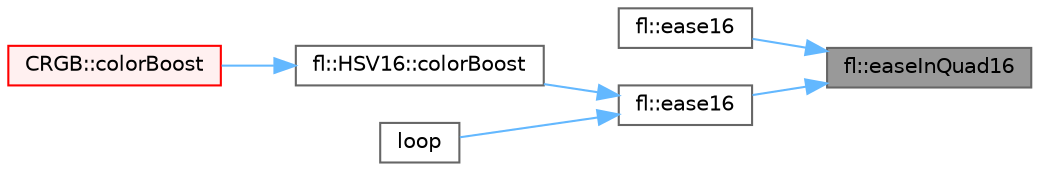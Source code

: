 digraph "fl::easeInQuad16"
{
 // INTERACTIVE_SVG=YES
 // LATEX_PDF_SIZE
  bgcolor="transparent";
  edge [fontname=Helvetica,fontsize=10,labelfontname=Helvetica,labelfontsize=10];
  node [fontname=Helvetica,fontsize=10,shape=box,height=0.2,width=0.4];
  rankdir="RL";
  Node1 [id="Node000001",label="fl::easeInQuad16",height=0.2,width=0.4,color="gray40", fillcolor="grey60", style="filled", fontcolor="black",tooltip="16-bit quadratic ease-in function Takes an input value 0-65535 and returns an eased value 0-65535"];
  Node1 -> Node2 [id="edge1_Node000001_Node000002",dir="back",color="steelblue1",style="solid",tooltip=" "];
  Node2 [id="Node000002",label="fl::ease16",height=0.2,width=0.4,color="grey40", fillcolor="white", style="filled",URL="$d4/d36/namespacefl_a131da4ad2964b203b7aed2a312f34448.html#a131da4ad2964b203b7aed2a312f34448",tooltip=" "];
  Node1 -> Node3 [id="edge2_Node000001_Node000003",dir="back",color="steelblue1",style="solid",tooltip=" "];
  Node3 [id="Node000003",label="fl::ease16",height=0.2,width=0.4,color="grey40", fillcolor="white", style="filled",URL="$d4/d36/namespacefl_a379be9b51f27141411271893ce683f5f.html#a379be9b51f27141411271893ce683f5f",tooltip=" "];
  Node3 -> Node4 [id="edge3_Node000003_Node000004",dir="back",color="steelblue1",style="solid",tooltip=" "];
  Node4 [id="Node000004",label="fl::HSV16::colorBoost",height=0.2,width=0.4,color="grey40", fillcolor="white", style="filled",URL="$d4/d5d/structfl_1_1_h_s_v16_a0bd2c0fc64fc34d573637c10b849c320.html#a0bd2c0fc64fc34d573637c10b849c320",tooltip=" "];
  Node4 -> Node5 [id="edge4_Node000004_Node000005",dir="back",color="steelblue1",style="solid",tooltip=" "];
  Node5 [id="Node000005",label="CRGB::colorBoost",height=0.2,width=0.4,color="red", fillcolor="#FFF0F0", style="filled",URL="$d7/d82/struct_c_r_g_b_a8b78ce444d74f2bc9e63d83bfd1b17ad.html#a8b78ce444d74f2bc9e63d83bfd1b17ad",tooltip=" "];
  Node3 -> Node17 [id="edge5_Node000003_Node000017",dir="back",color="steelblue1",style="solid",tooltip=" "];
  Node17 [id="Node000017",label="loop",height=0.2,width=0.4,color="grey40", fillcolor="white", style="filled",URL="$dd/d55/_ease_in_out_8h_afe461d27b9c48d5921c00d521181f12f.html#afe461d27b9c48d5921c00d521181f12f",tooltip=" "];
}
